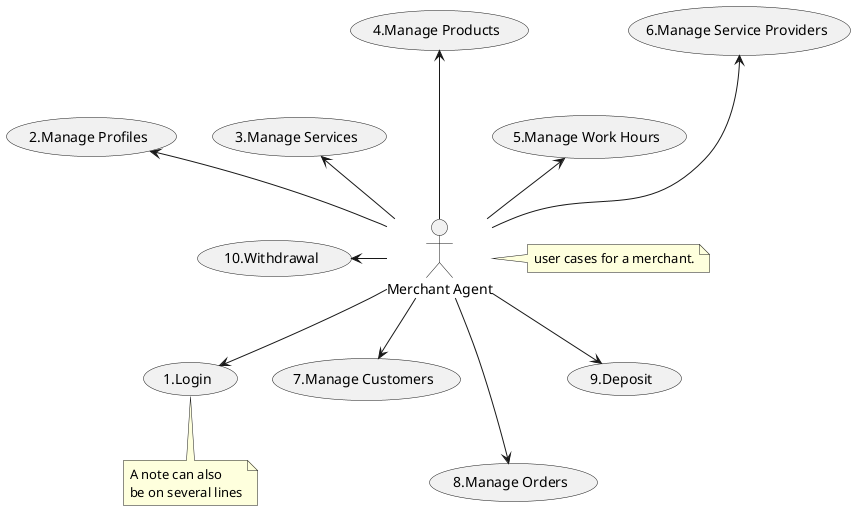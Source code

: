 @startuml
:Merchant Agent: as merchant

merchant --> (1.Login)
(2.Manage Profiles) <-- merchant
(3.Manage Services) <-- merchant
(4.Manage Products) <--- merchant
(5.Manage Work Hours) <-- merchant
(6.Manage Service Providers) <--- merchant
merchant --> (7.Manage Customers)
merchant ---> (8.Manage Orders)
merchant --> (9.Deposit)
(10.Withdrawal)<- merchant


note right of merchant : user cases for a merchant.

note bottom of (1.Login)
A note can also
be on several lines
end note

@enduml